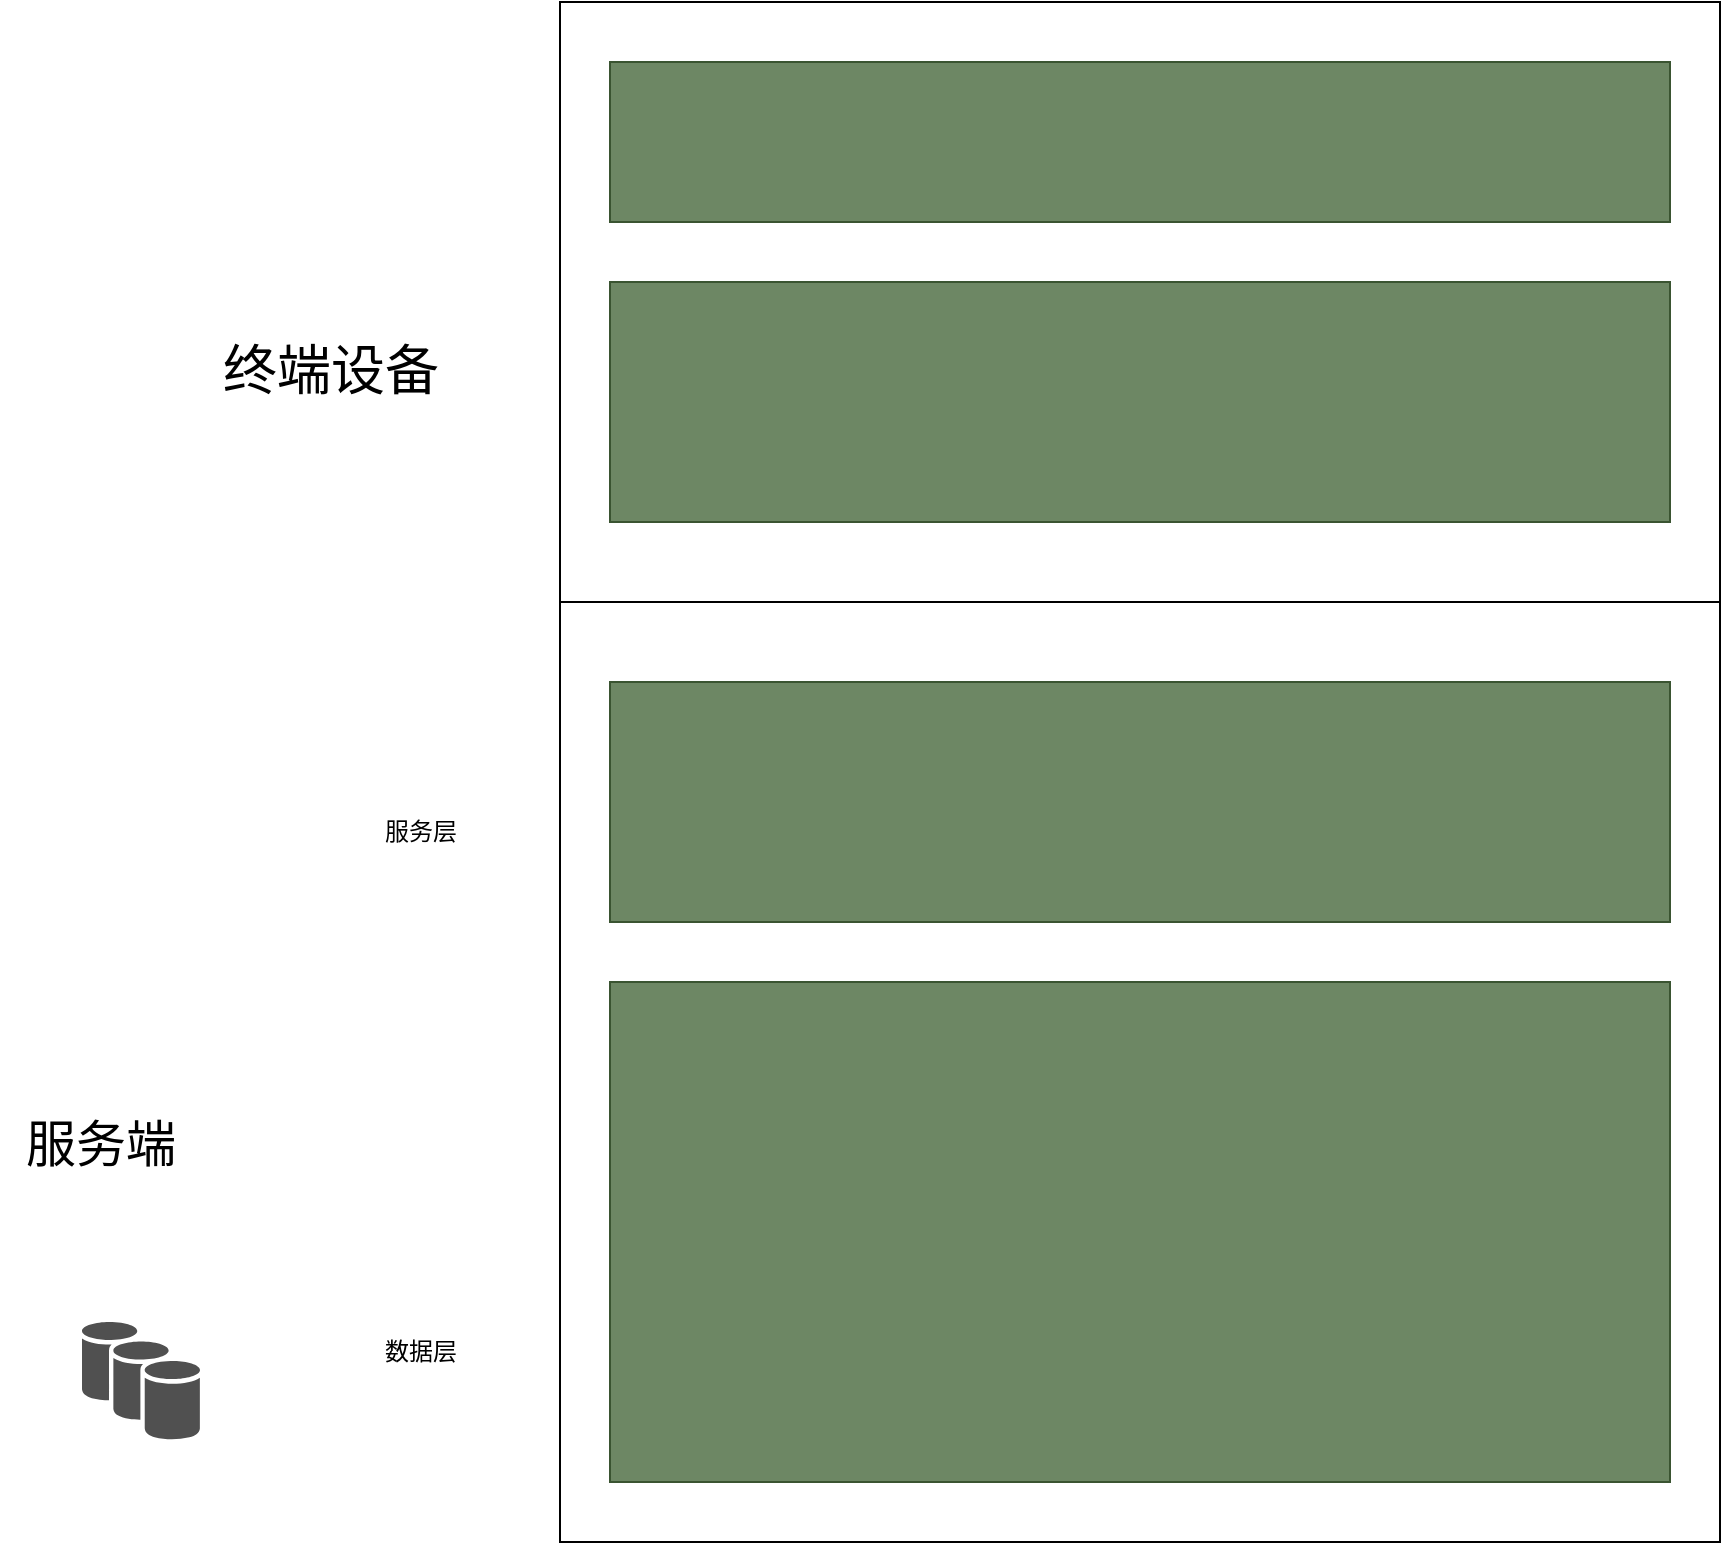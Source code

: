<mxfile version="23.1.7" type="github">
  <diagram name="第 1 页" id="ms9--4vIe1txsoRL8aFu">
    <mxGraphModel dx="2261" dy="738" grid="1" gridSize="10" guides="1" tooltips="1" connect="1" arrows="1" fold="1" page="1" pageScale="1" pageWidth="827" pageHeight="1169" math="0" shadow="0">
      <root>
        <mxCell id="0" />
        <mxCell id="1" parent="0" />
        <mxCell id="uTqP-Y-jselss-Khx-P8-10" value="" style="rounded=0;whiteSpace=wrap;html=1;" vertex="1" parent="1">
          <mxGeometry x="170" y="10" width="580" height="770" as="geometry" />
        </mxCell>
        <mxCell id="uTqP-Y-jselss-Khx-P8-3" value="数据层" style="text;html=1;align=center;verticalAlign=middle;resizable=0;points=[];autosize=1;strokeColor=none;fillColor=none;rotation=0;" vertex="1" parent="1">
          <mxGeometry x="70" y="670" width="60" height="30" as="geometry" />
        </mxCell>
        <mxCell id="uTqP-Y-jselss-Khx-P8-4" value="&lt;font style=&quot;font-size: 25px;&quot;&gt;服务端&lt;/font&gt;" style="text;html=1;align=center;verticalAlign=middle;resizable=0;points=[];autosize=1;strokeColor=none;fillColor=none;" vertex="1" parent="1">
          <mxGeometry x="-110" y="560" width="100" height="40" as="geometry" />
        </mxCell>
        <mxCell id="uTqP-Y-jselss-Khx-P8-8" value="&lt;font style=&quot;font-size: 27px;&quot;&gt;终端设备&lt;/font&gt;" style="text;html=1;align=center;verticalAlign=middle;resizable=0;points=[];autosize=1;strokeColor=none;fillColor=none;" vertex="1" parent="1">
          <mxGeometry x="-10" y="170" width="130" height="50" as="geometry" />
        </mxCell>
        <mxCell id="uTqP-Y-jselss-Khx-P8-20" value="" style="sketch=0;shadow=0;dashed=0;html=1;strokeColor=none;fillColor=#505050;labelPosition=center;verticalLabelPosition=bottom;verticalAlign=top;outlineConnect=0;align=center;shape=mxgraph.office.databases.database_availability_group;" vertex="1" parent="1">
          <mxGeometry x="-69" y="670" width="59" height="59" as="geometry" />
        </mxCell>
        <mxCell id="uTqP-Y-jselss-Khx-P8-21" value="" style="endArrow=none;html=1;rounded=0;" edge="1" parent="1">
          <mxGeometry width="50" height="50" relative="1" as="geometry">
            <mxPoint x="170" y="310" as="sourcePoint" />
            <mxPoint x="750" y="310" as="targetPoint" />
          </mxGeometry>
        </mxCell>
        <mxCell id="uTqP-Y-jselss-Khx-P8-23" value="" style="rounded=0;whiteSpace=wrap;html=1;fillColor=#6d8764;strokeColor=#3A5431;fontColor=#ffffff;" vertex="1" parent="1">
          <mxGeometry x="195" y="40" width="530" height="80" as="geometry" />
        </mxCell>
        <mxCell id="uTqP-Y-jselss-Khx-P8-24" value="" style="rounded=0;whiteSpace=wrap;html=1;fillColor=#6d8764;strokeColor=#3A5431;fontColor=#ffffff;" vertex="1" parent="1">
          <mxGeometry x="195" y="150" width="530" height="120" as="geometry" />
        </mxCell>
        <mxCell id="uTqP-Y-jselss-Khx-P8-28" value="服务层" style="text;html=1;align=center;verticalAlign=middle;resizable=0;points=[];autosize=1;strokeColor=none;fillColor=none;" vertex="1" parent="1">
          <mxGeometry x="70" y="410" width="60" height="30" as="geometry" />
        </mxCell>
        <mxCell id="uTqP-Y-jselss-Khx-P8-29" value="" style="rounded=0;whiteSpace=wrap;html=1;fillColor=#6d8764;strokeColor=#3A5431;fontColor=#ffffff;" vertex="1" parent="1">
          <mxGeometry x="195" y="350" width="530" height="120" as="geometry" />
        </mxCell>
        <mxCell id="uTqP-Y-jselss-Khx-P8-30" value="" style="rounded=0;whiteSpace=wrap;html=1;fillColor=#6d8764;strokeColor=#3A5431;fontColor=#ffffff;" vertex="1" parent="1">
          <mxGeometry x="195" y="500" width="530" height="250" as="geometry" />
        </mxCell>
      </root>
    </mxGraphModel>
  </diagram>
</mxfile>
